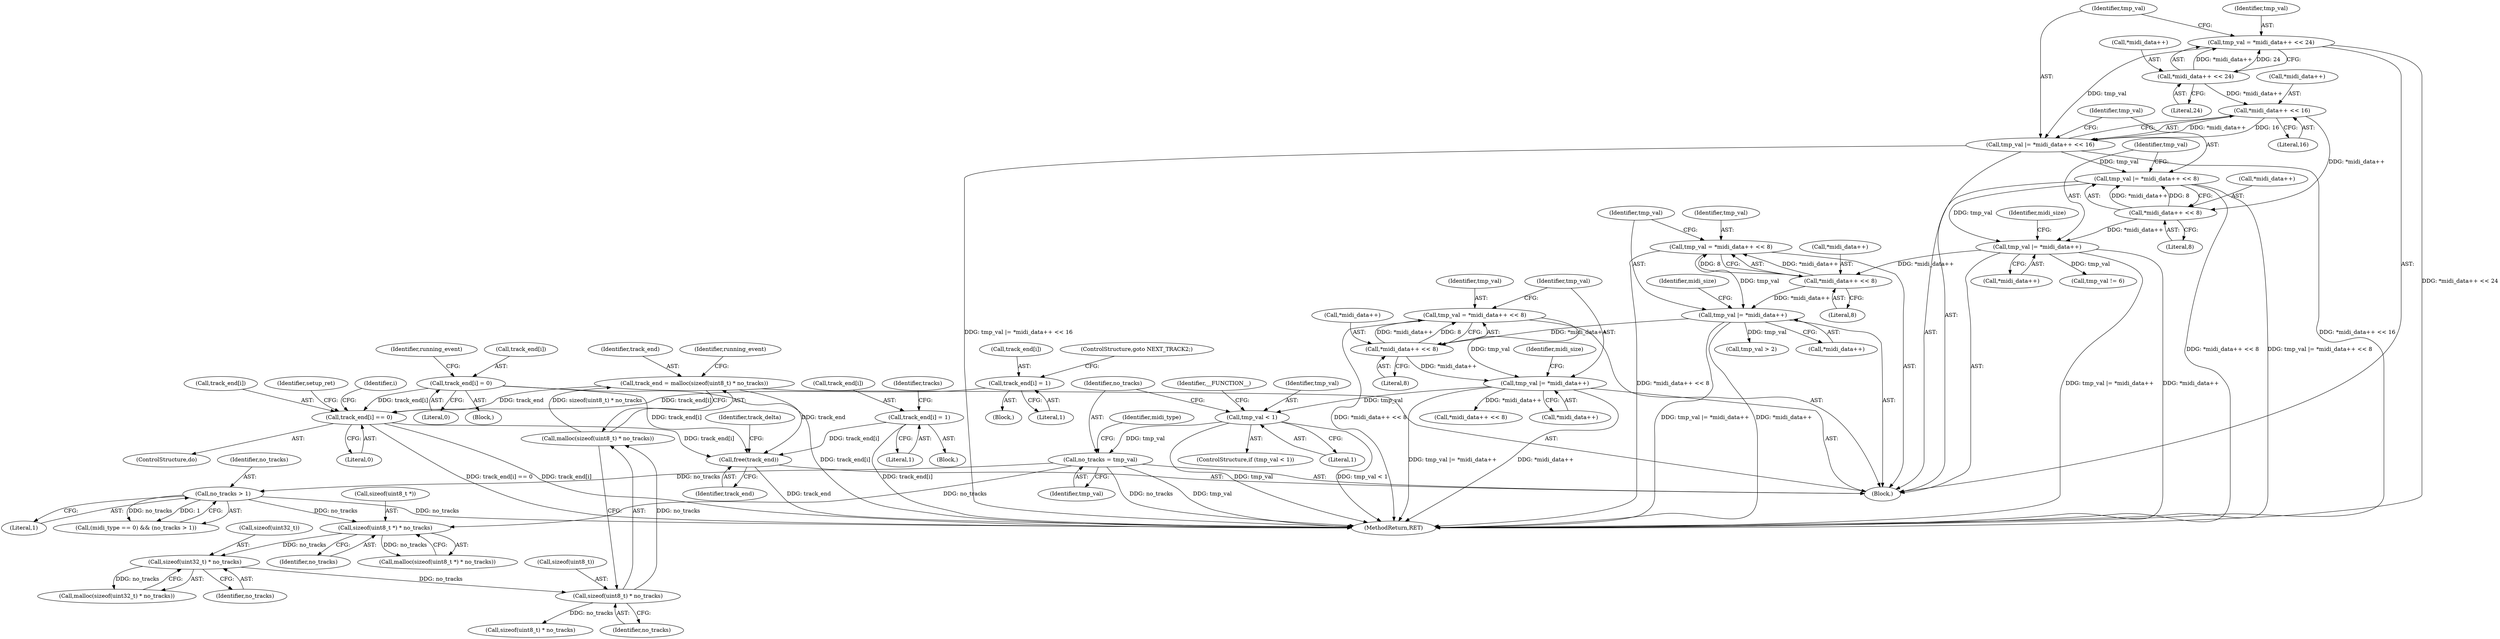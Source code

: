 digraph "0_wildmidi_660b513d99bced8783a4a5984ac2f742c74ebbdd_1@API" {
"1001417" [label="(Call,free(track_end))"];
"1000565" [label="(Call,track_end[i] = 0)"];
"1001359" [label="(Call,track_end[i] == 0)"];
"1001176" [label="(Call,track_end[i] = 1)"];
"1000409" [label="(Call,track_end = malloc(sizeof(uint8_t) * no_tracks))"];
"1000411" [label="(Call,malloc(sizeof(uint8_t) * no_tracks))"];
"1000412" [label="(Call,sizeof(uint8_t) * no_tracks)"];
"1000405" [label="(Call,sizeof(uint32_t) * no_tracks)"];
"1000398" [label="(Call,sizeof(uint8_t *) * no_tracks)"];
"1000344" [label="(Call,no_tracks > 1)"];
"1000336" [label="(Call,no_tracks = tmp_val)"];
"1000324" [label="(Call,tmp_val < 1)"];
"1000315" [label="(Call,tmp_val |= *midi_data++)"];
"1000308" [label="(Call,tmp_val = *midi_data++ << 8)"];
"1000310" [label="(Call,*midi_data++ << 8)"];
"1000284" [label="(Call,tmp_val |= *midi_data++)"];
"1000277" [label="(Call,tmp_val = *midi_data++ << 8)"];
"1000279" [label="(Call,*midi_data++ << 8)"];
"1000256" [label="(Call,tmp_val |= *midi_data++)"];
"1000249" [label="(Call,tmp_val |= *midi_data++ << 8)"];
"1000242" [label="(Call,tmp_val |= *midi_data++ << 16)"];
"1000235" [label="(Call,tmp_val = *midi_data++ << 24)"];
"1000237" [label="(Call,*midi_data++ << 24)"];
"1000244" [label="(Call,*midi_data++ << 16)"];
"1000251" [label="(Call,*midi_data++ << 8)"];
"1000855" [label="(Call,track_end[i] = 1)"];
"1000249" [label="(Call,tmp_val |= *midi_data++ << 8)"];
"1001363" [label="(Literal,0)"];
"1000245" [label="(Call,*midi_data++)"];
"1000257" [label="(Identifier,tmp_val)"];
"1000250" [label="(Identifier,tmp_val)"];
"1000280" [label="(Call,*midi_data++)"];
"1000406" [label="(Call,sizeof(uint32_t))"];
"1000435" [label="(Block,)"];
"1001085" [label="(Identifier,setup_ret)"];
"1000345" [label="(Identifier,no_tracks)"];
"1000398" [label="(Call,sizeof(uint8_t *) * no_tracks)"];
"1000410" [label="(Identifier,track_end)"];
"1000419" [label="(Call,sizeof(uint8_t) * no_tracks)"];
"1000278" [label="(Identifier,tmp_val)"];
"1000344" [label="(Call,no_tracks > 1)"];
"1000293" [label="(Call,tmp_val > 2)"];
"1001180" [label="(Literal,1)"];
"1000340" [label="(Call,(midi_type == 0) && (no_tracks > 1))"];
"1000243" [label="(Identifier,tmp_val)"];
"1001082" [label="(ControlStructure,do)"];
"1001175" [label="(Block,)"];
"1000277" [label="(Call,tmp_val = *midi_data++ << 8)"];
"1000286" [label="(Call,*midi_data++)"];
"1000236" [label="(Identifier,tmp_val)"];
"1000309" [label="(Identifier,tmp_val)"];
"1000283" [label="(Literal,8)"];
"1000329" [label="(Identifier,__FUNCTION__)"];
"1000290" [label="(Identifier,midi_size)"];
"1000862" [label="(Identifier,tracks)"];
"1000569" [label="(Literal,0)"];
"1000412" [label="(Call,sizeof(uint8_t) * no_tracks)"];
"1000417" [label="(Identifier,running_event)"];
"1000323" [label="(ControlStructure,if (tmp_val < 1))"];
"1000572" [label="(Identifier,running_event)"];
"1000411" [label="(Call,malloc(sizeof(uint8_t) * no_tracks))"];
"1001435" [label="(MethodReturn,RET)"];
"1000346" [label="(Literal,1)"];
"1000399" [label="(Call,sizeof(uint8_t *))"];
"1000284" [label="(Call,tmp_val |= *midi_data++)"];
"1000566" [label="(Call,track_end[i])"];
"1000244" [label="(Call,*midi_data++ << 16)"];
"1000235" [label="(Call,tmp_val = *midi_data++ << 24)"];
"1000237" [label="(Call,*midi_data++ << 24)"];
"1000342" [label="(Identifier,midi_type)"];
"1000251" [label="(Call,*midi_data++ << 8)"];
"1001177" [label="(Call,track_end[i])"];
"1000324" [label="(Call,tmp_val < 1)"];
"1000401" [label="(Identifier,no_tracks)"];
"1001359" [label="(Call,track_end[i] == 0)"];
"1000311" [label="(Call,*midi_data++)"];
"1000852" [label="(Block,)"];
"1000413" [label="(Call,sizeof(uint8_t))"];
"1000315" [label="(Call,tmp_val |= *midi_data++)"];
"1000279" [label="(Call,*midi_data++ << 8)"];
"1000317" [label="(Call,*midi_data++)"];
"1000122" [label="(Block,)"];
"1000565" [label="(Call,track_end[i] = 0)"];
"1001420" [label="(Identifier,track_delta)"];
"1000256" [label="(Call,tmp_val |= *midi_data++)"];
"1001418" [label="(Identifier,track_end)"];
"1000358" [label="(Call,*midi_data++ << 8)"];
"1000314" [label="(Literal,8)"];
"1000338" [label="(Identifier,tmp_val)"];
"1001075" [label="(Identifier,i)"];
"1000310" [label="(Call,*midi_data++ << 8)"];
"1000855" [label="(Call,track_end[i] = 1)"];
"1000325" [label="(Identifier,tmp_val)"];
"1000409" [label="(Call,track_end = malloc(sizeof(uint8_t) * no_tracks))"];
"1000248" [label="(Literal,16)"];
"1000397" [label="(Call,malloc(sizeof(uint8_t *) * no_tracks))"];
"1000326" [label="(Literal,1)"];
"1000265" [label="(Call,tmp_val != 6)"];
"1001417" [label="(Call,free(track_end))"];
"1000415" [label="(Identifier,no_tracks)"];
"1000859" [label="(Literal,1)"];
"1000242" [label="(Call,tmp_val |= *midi_data++ << 16)"];
"1000262" [label="(Identifier,midi_size)"];
"1001176" [label="(Call,track_end[i] = 1)"];
"1000258" [label="(Call,*midi_data++)"];
"1000404" [label="(Call,malloc(sizeof(uint32_t) * no_tracks))"];
"1000241" [label="(Literal,24)"];
"1000238" [label="(Call,*midi_data++)"];
"1000408" [label="(Identifier,no_tracks)"];
"1000337" [label="(Identifier,no_tracks)"];
"1000308" [label="(Call,tmp_val = *midi_data++ << 8)"];
"1000316" [label="(Identifier,tmp_val)"];
"1000321" [label="(Identifier,midi_size)"];
"1000285" [label="(Identifier,tmp_val)"];
"1000252" [label="(Call,*midi_data++)"];
"1000336" [label="(Call,no_tracks = tmp_val)"];
"1001181" [label="(ControlStructure,goto NEXT_TRACK2;)"];
"1001360" [label="(Call,track_end[i])"];
"1000856" [label="(Call,track_end[i])"];
"1000255" [label="(Literal,8)"];
"1000405" [label="(Call,sizeof(uint32_t) * no_tracks)"];
"1001417" -> "1000122"  [label="AST: "];
"1001417" -> "1001418"  [label="CFG: "];
"1001418" -> "1001417"  [label="AST: "];
"1001420" -> "1001417"  [label="CFG: "];
"1001417" -> "1001435"  [label="DDG: track_end"];
"1000565" -> "1001417"  [label="DDG: track_end[i]"];
"1001359" -> "1001417"  [label="DDG: track_end[i]"];
"1000409" -> "1001417"  [label="DDG: track_end"];
"1000855" -> "1001417"  [label="DDG: track_end[i]"];
"1000565" -> "1000435"  [label="AST: "];
"1000565" -> "1000569"  [label="CFG: "];
"1000566" -> "1000565"  [label="AST: "];
"1000569" -> "1000565"  [label="AST: "];
"1000572" -> "1000565"  [label="CFG: "];
"1000565" -> "1001435"  [label="DDG: track_end[i]"];
"1000565" -> "1001359"  [label="DDG: track_end[i]"];
"1001359" -> "1001082"  [label="AST: "];
"1001359" -> "1001363"  [label="CFG: "];
"1001360" -> "1001359"  [label="AST: "];
"1001363" -> "1001359"  [label="AST: "];
"1001085" -> "1001359"  [label="CFG: "];
"1001075" -> "1001359"  [label="CFG: "];
"1001359" -> "1001435"  [label="DDG: track_end[i] == 0"];
"1001359" -> "1001435"  [label="DDG: track_end[i]"];
"1001176" -> "1001359"  [label="DDG: track_end[i]"];
"1000409" -> "1001359"  [label="DDG: track_end"];
"1001176" -> "1001175"  [label="AST: "];
"1001176" -> "1001180"  [label="CFG: "];
"1001177" -> "1001176"  [label="AST: "];
"1001180" -> "1001176"  [label="AST: "];
"1001181" -> "1001176"  [label="CFG: "];
"1000409" -> "1000122"  [label="AST: "];
"1000409" -> "1000411"  [label="CFG: "];
"1000410" -> "1000409"  [label="AST: "];
"1000411" -> "1000409"  [label="AST: "];
"1000417" -> "1000409"  [label="CFG: "];
"1000411" -> "1000409"  [label="DDG: sizeof(uint8_t) * no_tracks"];
"1000411" -> "1000412"  [label="CFG: "];
"1000412" -> "1000411"  [label="AST: "];
"1000412" -> "1000411"  [label="DDG: no_tracks"];
"1000412" -> "1000415"  [label="CFG: "];
"1000413" -> "1000412"  [label="AST: "];
"1000415" -> "1000412"  [label="AST: "];
"1000405" -> "1000412"  [label="DDG: no_tracks"];
"1000412" -> "1000419"  [label="DDG: no_tracks"];
"1000405" -> "1000404"  [label="AST: "];
"1000405" -> "1000408"  [label="CFG: "];
"1000406" -> "1000405"  [label="AST: "];
"1000408" -> "1000405"  [label="AST: "];
"1000404" -> "1000405"  [label="CFG: "];
"1000405" -> "1000404"  [label="DDG: no_tracks"];
"1000398" -> "1000405"  [label="DDG: no_tracks"];
"1000398" -> "1000397"  [label="AST: "];
"1000398" -> "1000401"  [label="CFG: "];
"1000399" -> "1000398"  [label="AST: "];
"1000401" -> "1000398"  [label="AST: "];
"1000397" -> "1000398"  [label="CFG: "];
"1000398" -> "1000397"  [label="DDG: no_tracks"];
"1000344" -> "1000398"  [label="DDG: no_tracks"];
"1000336" -> "1000398"  [label="DDG: no_tracks"];
"1000344" -> "1000340"  [label="AST: "];
"1000344" -> "1000346"  [label="CFG: "];
"1000345" -> "1000344"  [label="AST: "];
"1000346" -> "1000344"  [label="AST: "];
"1000340" -> "1000344"  [label="CFG: "];
"1000344" -> "1001435"  [label="DDG: no_tracks"];
"1000344" -> "1000340"  [label="DDG: no_tracks"];
"1000344" -> "1000340"  [label="DDG: 1"];
"1000336" -> "1000344"  [label="DDG: no_tracks"];
"1000336" -> "1000122"  [label="AST: "];
"1000336" -> "1000338"  [label="CFG: "];
"1000337" -> "1000336"  [label="AST: "];
"1000338" -> "1000336"  [label="AST: "];
"1000342" -> "1000336"  [label="CFG: "];
"1000336" -> "1001435"  [label="DDG: tmp_val"];
"1000336" -> "1001435"  [label="DDG: no_tracks"];
"1000324" -> "1000336"  [label="DDG: tmp_val"];
"1000324" -> "1000323"  [label="AST: "];
"1000324" -> "1000326"  [label="CFG: "];
"1000325" -> "1000324"  [label="AST: "];
"1000326" -> "1000324"  [label="AST: "];
"1000329" -> "1000324"  [label="CFG: "];
"1000337" -> "1000324"  [label="CFG: "];
"1000324" -> "1001435"  [label="DDG: tmp_val < 1"];
"1000324" -> "1001435"  [label="DDG: tmp_val"];
"1000315" -> "1000324"  [label="DDG: tmp_val"];
"1000315" -> "1000122"  [label="AST: "];
"1000315" -> "1000317"  [label="CFG: "];
"1000316" -> "1000315"  [label="AST: "];
"1000317" -> "1000315"  [label="AST: "];
"1000321" -> "1000315"  [label="CFG: "];
"1000315" -> "1001435"  [label="DDG: tmp_val |= *midi_data++"];
"1000315" -> "1001435"  [label="DDG: *midi_data++"];
"1000308" -> "1000315"  [label="DDG: tmp_val"];
"1000310" -> "1000315"  [label="DDG: *midi_data++"];
"1000315" -> "1000358"  [label="DDG: *midi_data++"];
"1000308" -> "1000122"  [label="AST: "];
"1000308" -> "1000310"  [label="CFG: "];
"1000309" -> "1000308"  [label="AST: "];
"1000310" -> "1000308"  [label="AST: "];
"1000316" -> "1000308"  [label="CFG: "];
"1000308" -> "1001435"  [label="DDG: *midi_data++ << 8"];
"1000310" -> "1000308"  [label="DDG: *midi_data++"];
"1000310" -> "1000308"  [label="DDG: 8"];
"1000310" -> "1000314"  [label="CFG: "];
"1000311" -> "1000310"  [label="AST: "];
"1000314" -> "1000310"  [label="AST: "];
"1000284" -> "1000310"  [label="DDG: *midi_data++"];
"1000284" -> "1000122"  [label="AST: "];
"1000284" -> "1000286"  [label="CFG: "];
"1000285" -> "1000284"  [label="AST: "];
"1000286" -> "1000284"  [label="AST: "];
"1000290" -> "1000284"  [label="CFG: "];
"1000284" -> "1001435"  [label="DDG: *midi_data++"];
"1000284" -> "1001435"  [label="DDG: tmp_val |= *midi_data++"];
"1000277" -> "1000284"  [label="DDG: tmp_val"];
"1000279" -> "1000284"  [label="DDG: *midi_data++"];
"1000284" -> "1000293"  [label="DDG: tmp_val"];
"1000277" -> "1000122"  [label="AST: "];
"1000277" -> "1000279"  [label="CFG: "];
"1000278" -> "1000277"  [label="AST: "];
"1000279" -> "1000277"  [label="AST: "];
"1000285" -> "1000277"  [label="CFG: "];
"1000277" -> "1001435"  [label="DDG: *midi_data++ << 8"];
"1000279" -> "1000277"  [label="DDG: *midi_data++"];
"1000279" -> "1000277"  [label="DDG: 8"];
"1000279" -> "1000283"  [label="CFG: "];
"1000280" -> "1000279"  [label="AST: "];
"1000283" -> "1000279"  [label="AST: "];
"1000256" -> "1000279"  [label="DDG: *midi_data++"];
"1000256" -> "1000122"  [label="AST: "];
"1000256" -> "1000258"  [label="CFG: "];
"1000257" -> "1000256"  [label="AST: "];
"1000258" -> "1000256"  [label="AST: "];
"1000262" -> "1000256"  [label="CFG: "];
"1000256" -> "1001435"  [label="DDG: *midi_data++"];
"1000256" -> "1001435"  [label="DDG: tmp_val |= *midi_data++"];
"1000249" -> "1000256"  [label="DDG: tmp_val"];
"1000251" -> "1000256"  [label="DDG: *midi_data++"];
"1000256" -> "1000265"  [label="DDG: tmp_val"];
"1000249" -> "1000122"  [label="AST: "];
"1000249" -> "1000251"  [label="CFG: "];
"1000250" -> "1000249"  [label="AST: "];
"1000251" -> "1000249"  [label="AST: "];
"1000257" -> "1000249"  [label="CFG: "];
"1000249" -> "1001435"  [label="DDG: *midi_data++ << 8"];
"1000249" -> "1001435"  [label="DDG: tmp_val |= *midi_data++ << 8"];
"1000242" -> "1000249"  [label="DDG: tmp_val"];
"1000251" -> "1000249"  [label="DDG: *midi_data++"];
"1000251" -> "1000249"  [label="DDG: 8"];
"1000242" -> "1000122"  [label="AST: "];
"1000242" -> "1000244"  [label="CFG: "];
"1000243" -> "1000242"  [label="AST: "];
"1000244" -> "1000242"  [label="AST: "];
"1000250" -> "1000242"  [label="CFG: "];
"1000242" -> "1001435"  [label="DDG: tmp_val |= *midi_data++ << 16"];
"1000242" -> "1001435"  [label="DDG: *midi_data++ << 16"];
"1000235" -> "1000242"  [label="DDG: tmp_val"];
"1000244" -> "1000242"  [label="DDG: *midi_data++"];
"1000244" -> "1000242"  [label="DDG: 16"];
"1000235" -> "1000122"  [label="AST: "];
"1000235" -> "1000237"  [label="CFG: "];
"1000236" -> "1000235"  [label="AST: "];
"1000237" -> "1000235"  [label="AST: "];
"1000243" -> "1000235"  [label="CFG: "];
"1000235" -> "1001435"  [label="DDG: *midi_data++ << 24"];
"1000237" -> "1000235"  [label="DDG: *midi_data++"];
"1000237" -> "1000235"  [label="DDG: 24"];
"1000237" -> "1000241"  [label="CFG: "];
"1000238" -> "1000237"  [label="AST: "];
"1000241" -> "1000237"  [label="AST: "];
"1000237" -> "1000244"  [label="DDG: *midi_data++"];
"1000244" -> "1000248"  [label="CFG: "];
"1000245" -> "1000244"  [label="AST: "];
"1000248" -> "1000244"  [label="AST: "];
"1000244" -> "1000251"  [label="DDG: *midi_data++"];
"1000251" -> "1000255"  [label="CFG: "];
"1000252" -> "1000251"  [label="AST: "];
"1000255" -> "1000251"  [label="AST: "];
"1000855" -> "1000852"  [label="AST: "];
"1000855" -> "1000859"  [label="CFG: "];
"1000856" -> "1000855"  [label="AST: "];
"1000859" -> "1000855"  [label="AST: "];
"1000862" -> "1000855"  [label="CFG: "];
"1000855" -> "1001435"  [label="DDG: track_end[i]"];
}
